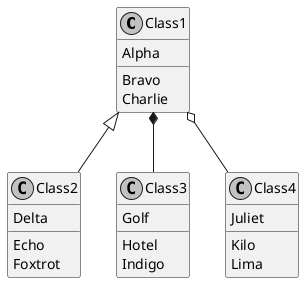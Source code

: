 @startuml
skinparam monochrome true
class Class1 {
  {field} Alpha
  {method} Bravo
  {method} Charlie
}
class Class2 {
  {field} Delta
  {method} Echo
  {method} Foxtrot
}
class Class3 {
  {field} Golf
  {method} Hotel
  {method} Indigo
}
class Class4 {
  {field} Juliet
  {method} Kilo
  {method} Lima
}
Class1 <|-- Class2
Class1 *-- Class3
Class1 o-- Class4
@enduml